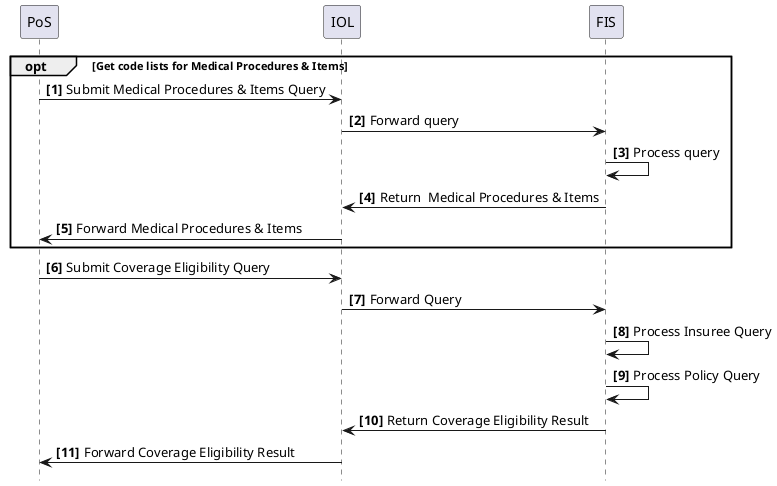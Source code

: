 @startuml
skinparam svgDimensionStyle false
hide footbox
autonumber "<b>[0]"

participant PoS
participant IOL
participant FIS


opt Get code lists for Medical Procedures & Items
	PoS -> IOL: Submit Medical Procedures & Items Query
	IOL -> FIS: Forward query
	FIS -> FIS: Process query
	FIS -> IOL: Return  Medical Procedures & Items
	IOL -> PoS: Forward Medical Procedures & Items
end opt
 

PoS -> IOL: Submit Coverage Eligibility Query
IOL -> FIS: Forward Query
FIS -> FIS: Process Insuree Query
FIS -> FIS: Process Policy Query
FIS -> IOL: Return Coverage Eligibility Result
IOL -> PoS: Forward Coverage Eligibility Result

@enduml
